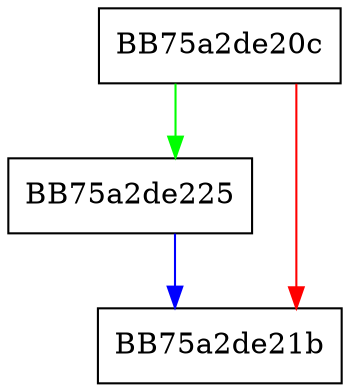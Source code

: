 digraph TextValue {
  node [shape="box"];
  graph [splines=ortho];
  BB75a2de20c -> BB75a2de225 [color="green"];
  BB75a2de20c -> BB75a2de21b [color="red"];
  BB75a2de225 -> BB75a2de21b [color="blue"];
}